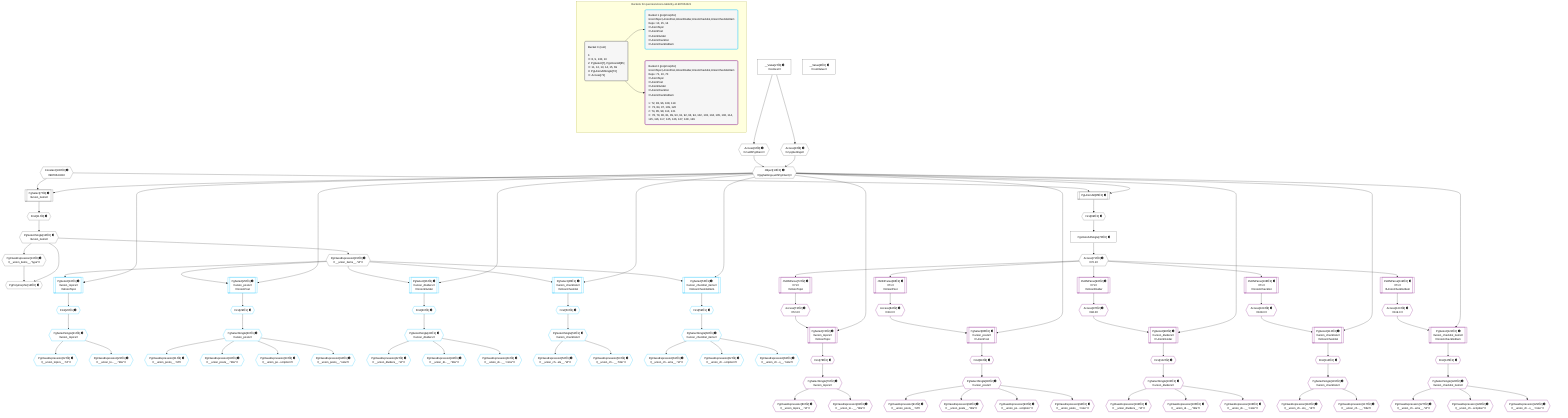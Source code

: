 %%{init: {'themeVariables': { 'fontSize': '12px'}}}%%
graph TD
    classDef path fill:#eee,stroke:#000,color:#000
    classDef plan fill:#fff,stroke-width:1px,color:#000
    classDef itemplan fill:#fff,stroke-width:2px,color:#000
    classDef unbatchedplan fill:#dff,stroke-width:1px,color:#000
    classDef sideeffectplan fill:#fcc,stroke-width:2px,color:#000
    classDef bucket fill:#f6f6f6,color:#000,stroke-width:2px,text-align:left


    %% plan dependencies
    PgSelect7[["PgSelect[7∈0] ➊<br />ᐸunion_itemsᐳ"]]:::plan
    Object10{{"Object[10∈0] ➊<br />ᐸ{pgSettings,withPgClient}ᐳ"}}:::plan
    Constant130{{"Constant[130∈0] ➊<br />ᐸ987654321ᐳ"}}:::plan
    Object10 & Constant130 --> PgSelect7
    Access8{{"Access[8∈0] ➊<br />ᐸ2.pgSettingsᐳ"}}:::plan
    Access9{{"Access[9∈0] ➊<br />ᐸ2.withPgClientᐳ"}}:::plan
    Access8 & Access9 --> Object10
    PgPolymorphic14{{"PgPolymorphic[14∈0] ➊"}}:::plan
    PgSelectSingle12{{"PgSelectSingle[12∈0] ➊<br />ᐸunion_itemsᐳ"}}:::plan
    PgClassExpression13{{"PgClassExpression[13∈0] ➊<br />ᐸ__union_items__.”type”ᐳ"}}:::plan
    PgSelectSingle12 & PgClassExpression13 --> PgPolymorphic14
    PgUnionAll65[["PgUnionAll[65∈0] ➊"]]:::plan
    Object10 & Constant130 --> PgUnionAll65
    __Value2["__Value[2∈0] ➊<br />ᐸcontextᐳ"]:::plan
    __Value2 --> Access8
    __Value2 --> Access9
    First11{{"First[11∈0] ➊"}}:::plan
    PgSelect7 --> First11
    First11 --> PgSelectSingle12
    PgSelectSingle12 --> PgClassExpression13
    PgClassExpression15{{"PgClassExpression[15∈0] ➊<br />ᐸ__union_items__.”id”ᐳ"}}:::plan
    PgSelectSingle12 --> PgClassExpression15
    First69{{"First[69∈0] ➊"}}:::plan
    PgUnionAll65 --> First69
    PgUnionAllSingle70["PgUnionAllSingle[70∈0] ➊"]:::plan
    First69 --> PgUnionAllSingle70
    Access71{{"Access[71∈0] ➊<br />ᐸ70.1ᐳ"}}:::plan
    PgUnionAllSingle70 --> Access71
    __Value4["__Value[4∈0] ➊<br />ᐸrootValueᐳ"]:::plan
    PgSelect16[["PgSelect[16∈1] ➊<br />ᐸunion_topicsᐳ<br />ᐳUnionTopic"]]:::plan
    Object10 & PgClassExpression15 --> PgSelect16
    PgSelect25[["PgSelect[25∈1] ➊<br />ᐸunion_postsᐳ<br />ᐳUnionPost"]]:::plan
    Object10 & PgClassExpression15 --> PgSelect25
    PgSelect36[["PgSelect[36∈1] ➊<br />ᐸunion_dividersᐳ<br />ᐳUnionDivider"]]:::plan
    Object10 & PgClassExpression15 --> PgSelect36
    PgSelect46[["PgSelect[46∈1] ➊<br />ᐸunion_checklistsᐳ<br />ᐳUnionChecklist"]]:::plan
    Object10 & PgClassExpression15 --> PgSelect46
    PgSelect55[["PgSelect[55∈1] ➊<br />ᐸunion_checklist_itemsᐳ<br />ᐳUnionChecklistItem"]]:::plan
    Object10 & PgClassExpression15 --> PgSelect55
    First20{{"First[20∈1] ➊"}}:::plan
    PgSelect16 --> First20
    PgSelectSingle21{{"PgSelectSingle[21∈1] ➊<br />ᐸunion_topicsᐳ"}}:::plan
    First20 --> PgSelectSingle21
    PgClassExpression22{{"PgClassExpression[22∈1] ➊<br />ᐸ__union_topics__.”id”ᐳ"}}:::plan
    PgSelectSingle21 --> PgClassExpression22
    PgClassExpression23{{"PgClassExpression[23∈1] ➊<br />ᐸ__union_to...__.”title”ᐳ"}}:::plan
    PgSelectSingle21 --> PgClassExpression23
    First29{{"First[29∈1] ➊"}}:::plan
    PgSelect25 --> First29
    PgSelectSingle30{{"PgSelectSingle[30∈1] ➊<br />ᐸunion_postsᐳ"}}:::plan
    First29 --> PgSelectSingle30
    PgClassExpression31{{"PgClassExpression[31∈1] ➊<br />ᐸ__union_posts__.”id”ᐳ"}}:::plan
    PgSelectSingle30 --> PgClassExpression31
    PgClassExpression32{{"PgClassExpression[32∈1] ➊<br />ᐸ__union_posts__.”title”ᐳ"}}:::plan
    PgSelectSingle30 --> PgClassExpression32
    PgClassExpression33{{"PgClassExpression[33∈1] ➊<br />ᐸ__union_po...scription”ᐳ"}}:::plan
    PgSelectSingle30 --> PgClassExpression33
    PgClassExpression34{{"PgClassExpression[34∈1] ➊<br />ᐸ__union_posts__.”note”ᐳ"}}:::plan
    PgSelectSingle30 --> PgClassExpression34
    First40{{"First[40∈1] ➊"}}:::plan
    PgSelect36 --> First40
    PgSelectSingle41{{"PgSelectSingle[41∈1] ➊<br />ᐸunion_dividersᐳ"}}:::plan
    First40 --> PgSelectSingle41
    PgClassExpression42{{"PgClassExpression[42∈1] ➊<br />ᐸ__union_dividers__.”id”ᐳ"}}:::plan
    PgSelectSingle41 --> PgClassExpression42
    PgClassExpression43{{"PgClassExpression[43∈1] ➊<br />ᐸ__union_di...__.”title”ᐳ"}}:::plan
    PgSelectSingle41 --> PgClassExpression43
    PgClassExpression44{{"PgClassExpression[44∈1] ➊<br />ᐸ__union_di...__.”color”ᐳ"}}:::plan
    PgSelectSingle41 --> PgClassExpression44
    First50{{"First[50∈1] ➊"}}:::plan
    PgSelect46 --> First50
    PgSelectSingle51{{"PgSelectSingle[51∈1] ➊<br />ᐸunion_checklistsᐳ"}}:::plan
    First50 --> PgSelectSingle51
    PgClassExpression52{{"PgClassExpression[52∈1] ➊<br />ᐸ__union_ch...sts__.”id”ᐳ"}}:::plan
    PgSelectSingle51 --> PgClassExpression52
    PgClassExpression53{{"PgClassExpression[53∈1] ➊<br />ᐸ__union_ch...__.”title”ᐳ"}}:::plan
    PgSelectSingle51 --> PgClassExpression53
    First59{{"First[59∈1] ➊"}}:::plan
    PgSelect55 --> First59
    PgSelectSingle60{{"PgSelectSingle[60∈1] ➊<br />ᐸunion_checklist_itemsᐳ"}}:::plan
    First59 --> PgSelectSingle60
    PgClassExpression61{{"PgClassExpression[61∈1] ➊<br />ᐸ__union_ch...ems__.”id”ᐳ"}}:::plan
    PgSelectSingle60 --> PgClassExpression61
    PgClassExpression62{{"PgClassExpression[62∈1] ➊<br />ᐸ__union_ch...scription”ᐳ"}}:::plan
    PgSelectSingle60 --> PgClassExpression62
    PgClassExpression63{{"PgClassExpression[63∈1] ➊<br />ᐸ__union_ch...s__.”note”ᐳ"}}:::plan
    PgSelectSingle60 --> PgClassExpression63
    PgSelect74[["PgSelect[74∈2] ➊<br />ᐸunion_topicsᐳ<br />ᐳUnionTopic"]]:::plan
    Access73{{"Access[73∈2] ➊<br />ᐸ72.0ᐳ"}}:::plan
    Object10 & Access73 --> PgSelect74
    PgSelect85[["PgSelect[85∈2] ➊<br />ᐸunion_postsᐳ<br />ᐳUnionPost"]]:::plan
    Access84{{"Access[84∈2] ➊<br />ᐸ83.0ᐳ"}}:::plan
    Object10 & Access84 --> PgSelect85
    PgSelect98[["PgSelect[98∈2] ➊<br />ᐸunion_dividersᐳ<br />ᐳUnionDivider"]]:::plan
    Access97{{"Access[97∈2] ➊<br />ᐸ96.0ᐳ"}}:::plan
    Object10 & Access97 --> PgSelect98
    PgSelect110[["PgSelect[110∈2] ➊<br />ᐸunion_checklistsᐳ<br />ᐳUnionChecklist"]]:::plan
    Access109{{"Access[109∈2] ➊<br />ᐸ108.0ᐳ"}}:::plan
    Object10 & Access109 --> PgSelect110
    PgSelect121[["PgSelect[121∈2] ➊<br />ᐸunion_checklist_itemsᐳ<br />ᐳUnionChecklistItem"]]:::plan
    Access120{{"Access[120∈2] ➊<br />ᐸ119.0ᐳ"}}:::plan
    Object10 & Access120 --> PgSelect121
    JSONParse72[["JSONParse[72∈2] ➊<br />ᐸ71ᐳ<br />ᐳUnionTopic"]]:::plan
    Access71 --> JSONParse72
    JSONParse72 --> Access73
    First78{{"First[78∈2] ➊"}}:::plan
    PgSelect74 --> First78
    PgSelectSingle79{{"PgSelectSingle[79∈2] ➊<br />ᐸunion_topicsᐳ"}}:::plan
    First78 --> PgSelectSingle79
    PgClassExpression80{{"PgClassExpression[80∈2] ➊<br />ᐸ__union_topics__.”id”ᐳ"}}:::plan
    PgSelectSingle79 --> PgClassExpression80
    PgClassExpression81{{"PgClassExpression[81∈2] ➊<br />ᐸ__union_to...__.”title”ᐳ"}}:::plan
    PgSelectSingle79 --> PgClassExpression81
    JSONParse83[["JSONParse[83∈2] ➊<br />ᐸ71ᐳ<br />ᐳUnionPost"]]:::plan
    Access71 --> JSONParse83
    JSONParse83 --> Access84
    First89{{"First[89∈2] ➊"}}:::plan
    PgSelect85 --> First89
    PgSelectSingle90{{"PgSelectSingle[90∈2] ➊<br />ᐸunion_postsᐳ"}}:::plan
    First89 --> PgSelectSingle90
    PgClassExpression91{{"PgClassExpression[91∈2] ➊<br />ᐸ__union_posts__.”id”ᐳ"}}:::plan
    PgSelectSingle90 --> PgClassExpression91
    PgClassExpression92{{"PgClassExpression[92∈2] ➊<br />ᐸ__union_posts__.”title”ᐳ"}}:::plan
    PgSelectSingle90 --> PgClassExpression92
    PgClassExpression93{{"PgClassExpression[93∈2] ➊<br />ᐸ__union_po...scription”ᐳ"}}:::plan
    PgSelectSingle90 --> PgClassExpression93
    PgClassExpression94{{"PgClassExpression[94∈2] ➊<br />ᐸ__union_posts__.”note”ᐳ"}}:::plan
    PgSelectSingle90 --> PgClassExpression94
    JSONParse96[["JSONParse[96∈2] ➊<br />ᐸ71ᐳ<br />ᐳUnionDivider"]]:::plan
    Access71 --> JSONParse96
    JSONParse96 --> Access97
    First102{{"First[102∈2] ➊"}}:::plan
    PgSelect98 --> First102
    PgSelectSingle103{{"PgSelectSingle[103∈2] ➊<br />ᐸunion_dividersᐳ"}}:::plan
    First102 --> PgSelectSingle103
    PgClassExpression104{{"PgClassExpression[104∈2] ➊<br />ᐸ__union_dividers__.”id”ᐳ"}}:::plan
    PgSelectSingle103 --> PgClassExpression104
    PgClassExpression105{{"PgClassExpression[105∈2] ➊<br />ᐸ__union_di...__.”title”ᐳ"}}:::plan
    PgSelectSingle103 --> PgClassExpression105
    PgClassExpression106{{"PgClassExpression[106∈2] ➊<br />ᐸ__union_di...__.”color”ᐳ"}}:::plan
    PgSelectSingle103 --> PgClassExpression106
    JSONParse108[["JSONParse[108∈2] ➊<br />ᐸ71ᐳ<br />ᐳUnionChecklist"]]:::plan
    Access71 --> JSONParse108
    JSONParse108 --> Access109
    First114{{"First[114∈2] ➊"}}:::plan
    PgSelect110 --> First114
    PgSelectSingle115{{"PgSelectSingle[115∈2] ➊<br />ᐸunion_checklistsᐳ"}}:::plan
    First114 --> PgSelectSingle115
    PgClassExpression116{{"PgClassExpression[116∈2] ➊<br />ᐸ__union_ch...sts__.”id”ᐳ"}}:::plan
    PgSelectSingle115 --> PgClassExpression116
    PgClassExpression117{{"PgClassExpression[117∈2] ➊<br />ᐸ__union_ch...__.”title”ᐳ"}}:::plan
    PgSelectSingle115 --> PgClassExpression117
    JSONParse119[["JSONParse[119∈2] ➊<br />ᐸ71ᐳ<br />ᐳUnionChecklistItem"]]:::plan
    Access71 --> JSONParse119
    JSONParse119 --> Access120
    First125{{"First[125∈2] ➊"}}:::plan
    PgSelect121 --> First125
    PgSelectSingle126{{"PgSelectSingle[126∈2] ➊<br />ᐸunion_checklist_itemsᐳ"}}:::plan
    First125 --> PgSelectSingle126
    PgClassExpression127{{"PgClassExpression[127∈2] ➊<br />ᐸ__union_ch...ems__.”id”ᐳ"}}:::plan
    PgSelectSingle126 --> PgClassExpression127
    PgClassExpression128{{"PgClassExpression[128∈2] ➊<br />ᐸ__union_ch...scription”ᐳ"}}:::plan
    PgSelectSingle126 --> PgClassExpression128
    PgClassExpression129{{"PgClassExpression[129∈2] ➊<br />ᐸ__union_ch...s__.”note”ᐳ"}}:::plan
    PgSelectSingle126 --> PgClassExpression129

    %% define steps

    subgraph "Buckets for queries/unions-table/by-id-987654321"
    Bucket0("Bucket 0 (root)<br /><br />1: <br />ᐳ: 8, 9, 130, 10<br />2: PgSelect[7], PgUnionAll[65]<br />ᐳ: 11, 12, 13, 14, 15, 69<br />3: PgUnionAllSingle[70]<br />ᐳ: Access[71]"):::bucket
    classDef bucket0 stroke:#696969
    class Bucket0,__Value2,__Value4,PgSelect7,Access8,Access9,Object10,First11,PgSelectSingle12,PgClassExpression13,PgPolymorphic14,PgClassExpression15,PgUnionAll65,First69,PgUnionAllSingle70,Access71,Constant130 bucket0
    Bucket1("Bucket 1 (polymorphic)<br />UnionTopic,UnionPost,UnionDivider,UnionChecklist,UnionChecklistItem<br />Deps: 10, 15, 14<br />ᐳUnionTopic<br />ᐳUnionPost<br />ᐳUnionDivider<br />ᐳUnionChecklist<br />ᐳUnionChecklistItem"):::bucket
    classDef bucket1 stroke:#00bfff
    class Bucket1,PgSelect16,First20,PgSelectSingle21,PgClassExpression22,PgClassExpression23,PgSelect25,First29,PgSelectSingle30,PgClassExpression31,PgClassExpression32,PgClassExpression33,PgClassExpression34,PgSelect36,First40,PgSelectSingle41,PgClassExpression42,PgClassExpression43,PgClassExpression44,PgSelect46,First50,PgSelectSingle51,PgClassExpression52,PgClassExpression53,PgSelect55,First59,PgSelectSingle60,PgClassExpression61,PgClassExpression62,PgClassExpression63 bucket1
    Bucket2("Bucket 2 (polymorphic)<br />UnionTopic,UnionPost,UnionDivider,UnionChecklist,UnionChecklistItem<br />Deps: 71, 10, 70<br />ᐳUnionTopic<br />ᐳUnionPost<br />ᐳUnionDivider<br />ᐳUnionChecklist<br />ᐳUnionChecklistItem<br /><br />1: 72, 83, 96, 108, 119<br />ᐳ: 73, 84, 97, 109, 120<br />2: 74, 85, 98, 110, 121<br />ᐳ: 78, 79, 80, 81, 89, 90, 91, 92, 93, 94, 102, 103, 104, 105, 106, 114, 115, 116, 117, 125, 126, 127, 128, 129"):::bucket
    classDef bucket2 stroke:#7f007f
    class Bucket2,JSONParse72,Access73,PgSelect74,First78,PgSelectSingle79,PgClassExpression80,PgClassExpression81,JSONParse83,Access84,PgSelect85,First89,PgSelectSingle90,PgClassExpression91,PgClassExpression92,PgClassExpression93,PgClassExpression94,JSONParse96,Access97,PgSelect98,First102,PgSelectSingle103,PgClassExpression104,PgClassExpression105,PgClassExpression106,JSONParse108,Access109,PgSelect110,First114,PgSelectSingle115,PgClassExpression116,PgClassExpression117,JSONParse119,Access120,PgSelect121,First125,PgSelectSingle126,PgClassExpression127,PgClassExpression128,PgClassExpression129 bucket2
    Bucket0 --> Bucket1 & Bucket2
    end